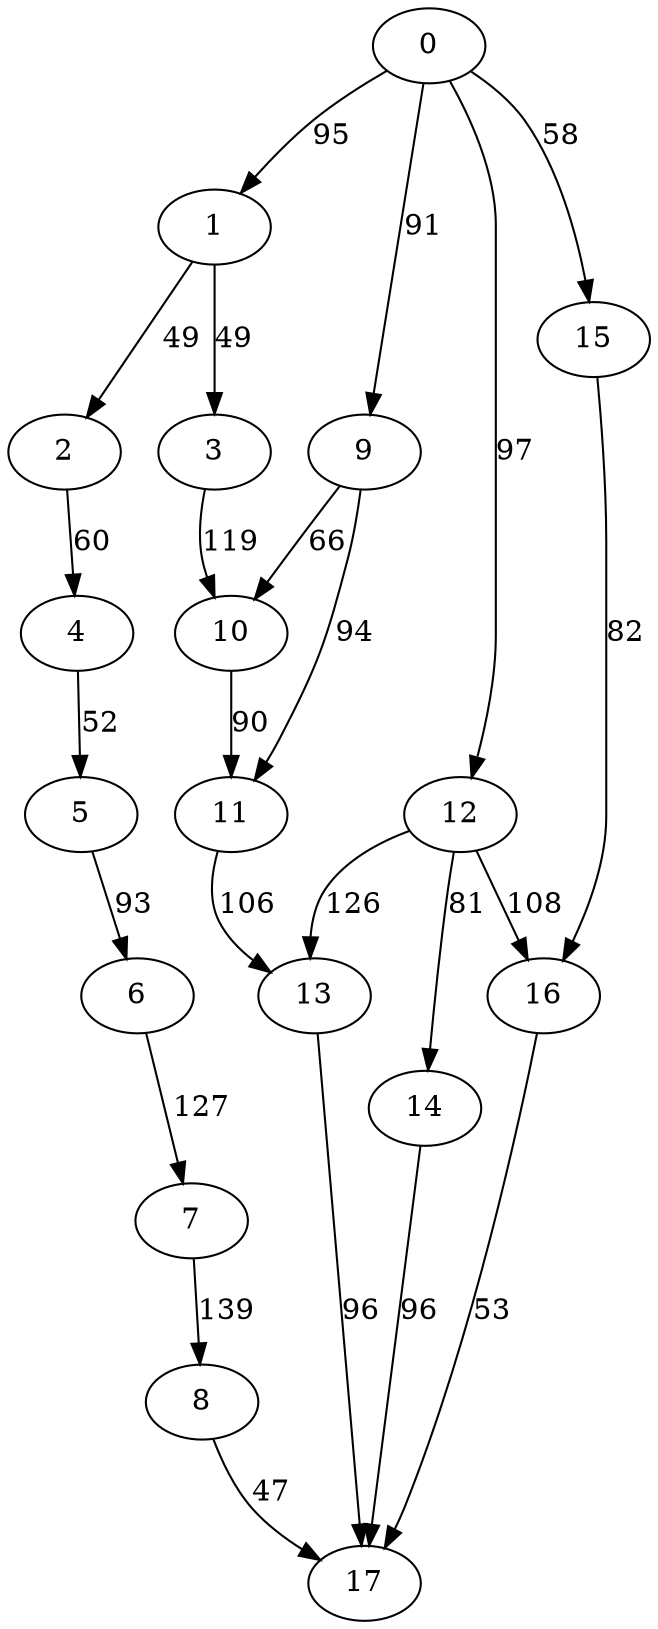 digraph t20p4r5_5 {
0 -> 1 [ label = 95 ];
0 -> 9 [ label = 91 ];
0 -> 12 [ label = 97 ];
0 -> 15 [ label = 58 ];
1 -> 2 [ label = 49 ];
1 -> 3 [ label = 49 ];
2 -> 4 [ label = 60 ];
3 -> 10 [ label = 119 ];
4 -> 5 [ label = 52 ];
5 -> 6 [ label = 93 ];
6 -> 7 [ label = 127 ];
7 -> 8 [ label = 139 ];
8 -> 17 [ label = 47 ];
9 -> 10 [ label = 66 ];
9 -> 11 [ label = 94 ];
10 -> 11 [ label = 90 ];
11 -> 13 [ label = 106 ];
12 -> 13 [ label = 126 ];
12 -> 14 [ label = 81 ];
12 -> 16 [ label = 108 ];
13 -> 17 [ label = 96 ];
14 -> 17 [ label = 96 ];
15 -> 16 [ label = 82 ];
16 -> 17 [ label = 53 ];
 }

